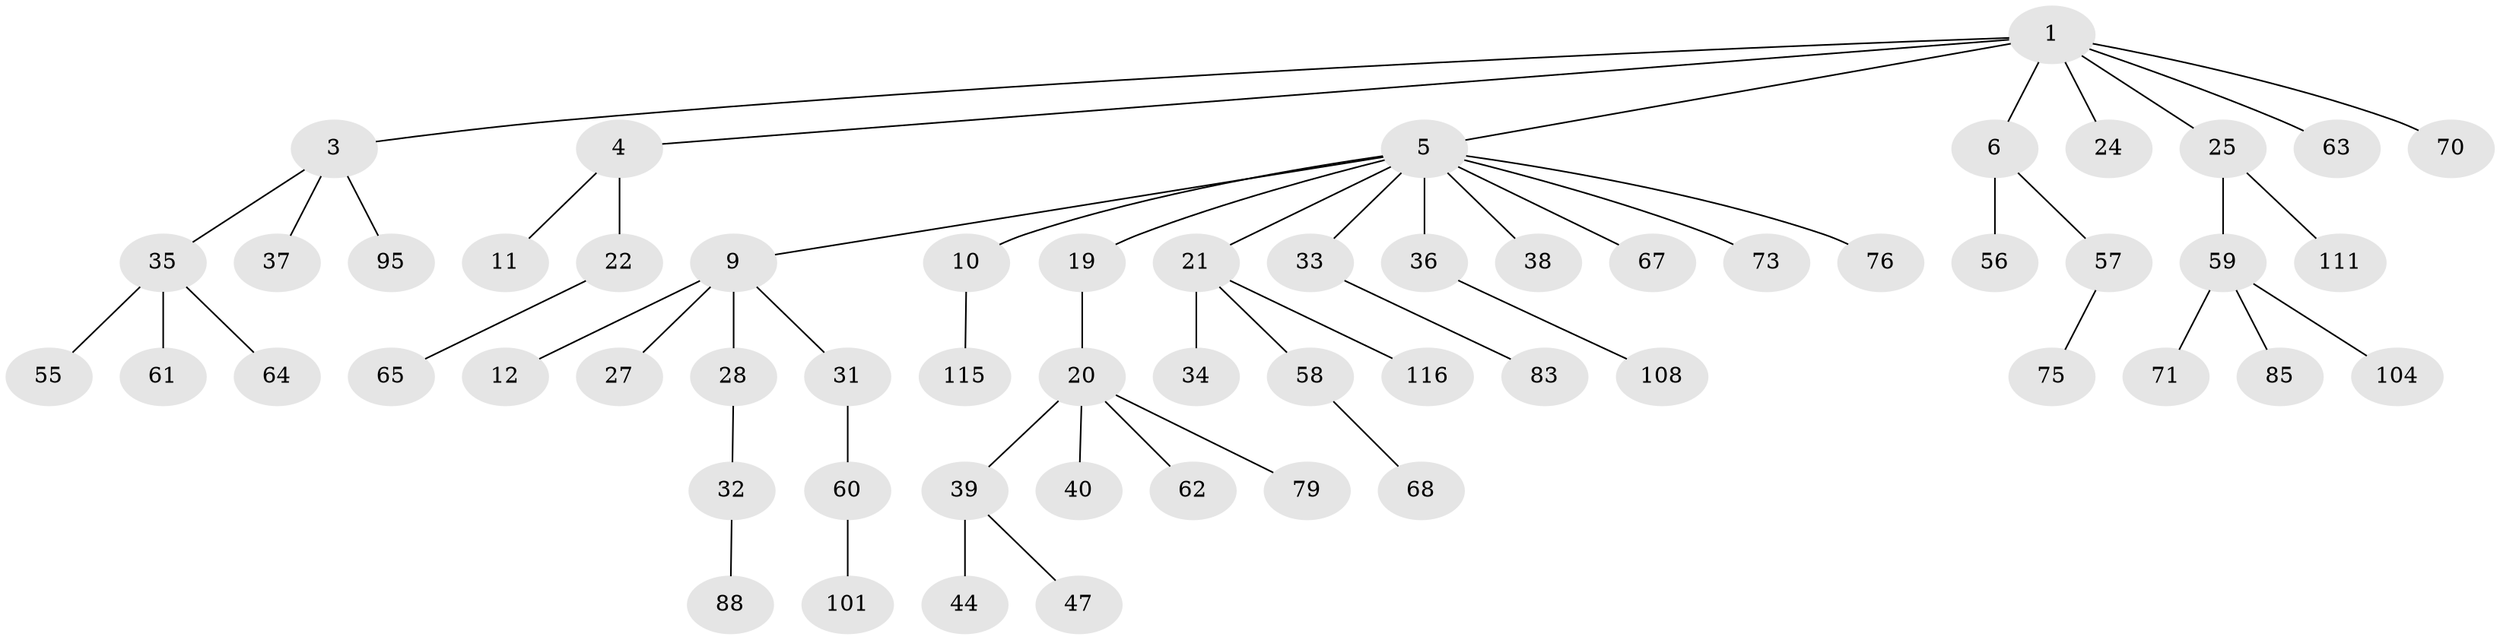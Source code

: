 // original degree distribution, {6: 0.017241379310344827, 4: 0.10344827586206896, 3: 0.08620689655172414, 7: 0.008620689655172414, 2: 0.25862068965517243, 1: 0.5, 5: 0.02586206896551724}
// Generated by graph-tools (version 1.1) at 2025/15/03/09/25 04:15:30]
// undirected, 58 vertices, 57 edges
graph export_dot {
graph [start="1"]
  node [color=gray90,style=filled];
  1 [super="+2"];
  3;
  4;
  5 [super="+7+23+14"];
  6 [super="+15+41"];
  9 [super="+18"];
  10 [super="+17"];
  11 [super="+51+86"];
  12 [super="+13"];
  19 [super="+66+46+74"];
  20 [super="+26"];
  21;
  22 [super="+43"];
  24;
  25 [super="+45"];
  27 [super="+84"];
  28;
  31 [super="+50"];
  32;
  33 [super="+42+48"];
  34;
  35;
  36;
  37;
  38 [super="+81"];
  39 [super="+49"];
  40 [super="+97+77"];
  44;
  47 [super="+92"];
  55;
  56;
  57;
  58;
  59;
  60;
  61;
  62 [super="+94"];
  63 [super="+110"];
  64;
  65;
  67 [super="+98"];
  68 [super="+82"];
  70 [super="+99"];
  71;
  73;
  75 [super="+78"];
  76;
  79 [super="+89+103"];
  83;
  85;
  88;
  95 [super="+102"];
  101;
  104;
  108;
  111;
  115;
  116;
  1 -- 4;
  1 -- 5;
  1 -- 6;
  1 -- 24;
  1 -- 25;
  1 -- 3;
  1 -- 70;
  1 -- 63;
  3 -- 35;
  3 -- 37;
  3 -- 95;
  4 -- 11;
  4 -- 22;
  5 -- 33;
  5 -- 67;
  5 -- 36;
  5 -- 38;
  5 -- 9;
  5 -- 10;
  5 -- 73;
  5 -- 76;
  5 -- 19;
  5 -- 21;
  6 -- 56;
  6 -- 57;
  9 -- 12;
  9 -- 27;
  9 -- 28;
  9 -- 31;
  10 -- 115;
  19 -- 20;
  20 -- 62;
  20 -- 40;
  20 -- 39;
  20 -- 79;
  21 -- 34;
  21 -- 58;
  21 -- 116;
  22 -- 65;
  25 -- 59;
  25 -- 111;
  28 -- 32;
  31 -- 60;
  32 -- 88;
  33 -- 83;
  35 -- 55;
  35 -- 61;
  35 -- 64;
  36 -- 108;
  39 -- 44;
  39 -- 47;
  57 -- 75;
  58 -- 68;
  59 -- 71;
  59 -- 85;
  59 -- 104;
  60 -- 101;
}
